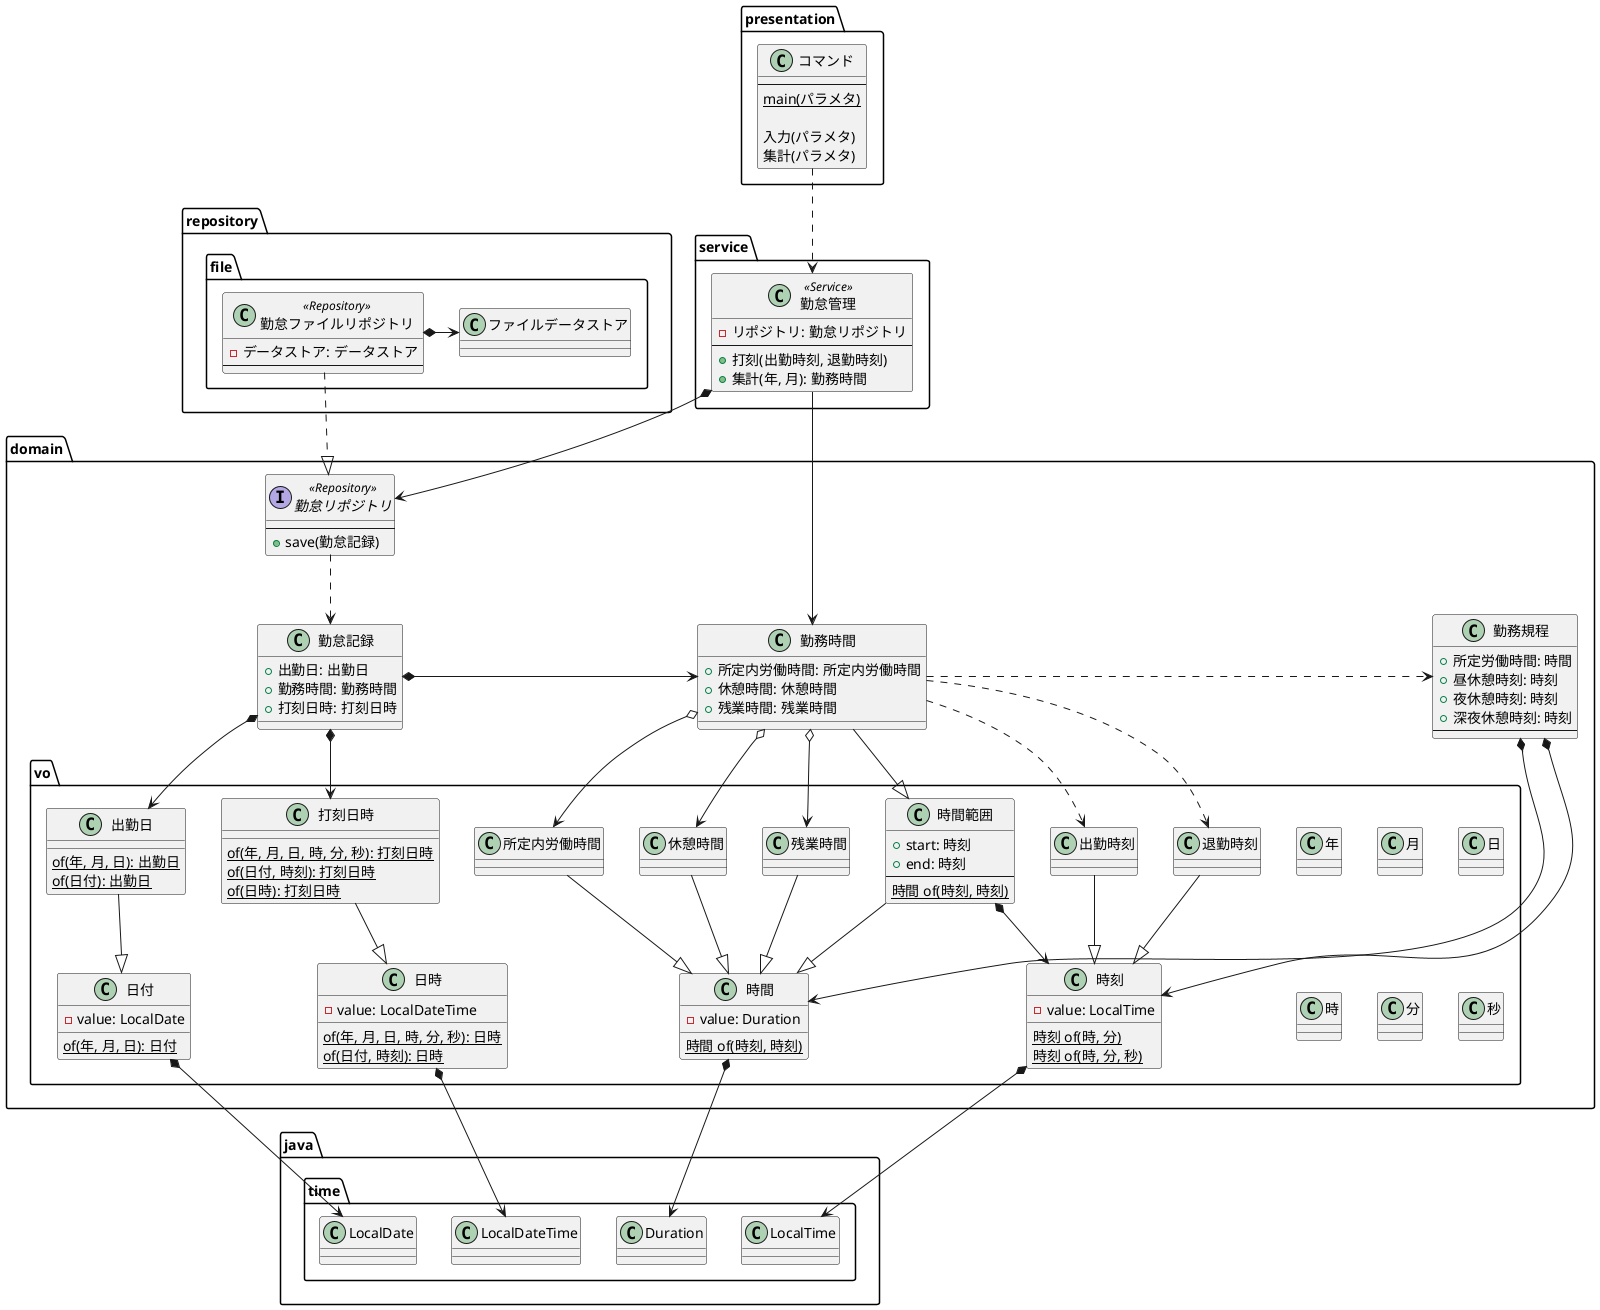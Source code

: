 @startuml

package java.time {
    class LocalDate
    class LocalTime
    class LocalDateTime
    class Duration
}

package domain {
    package vo {
        class 年
        class 月
        class 日
        class 時
        class 分
        class 秒

        class 日付 {
          - value: LocalDate
          {static} of(年, 月, 日): 日付
        }
        日付 *--> LocalDate

        class 時刻 {
          - value: LocalTime
          {static} 時刻 of(時, 分)
          {static} 時刻 of(時, 分, 秒)
        }
        時刻 *--> LocalTime

        class 時間 {
          - value: Duration
          {static} 時間 of(時刻, 時刻)
        }
        時間 *--> Duration

        class 時間範囲 {
          + start: 時刻
          + end: 時刻
          ----
          {static} 時間 of(時刻, 時刻)
        }
        時間範囲 --|> 時間
        時間範囲 *--> 時刻

        class 日時 {
          - value: LocalDateTime
          {static} of(年, 月, 日, 時, 分, 秒): 日時
          {static} of(日付, 時刻): 日時
        }
        日時 *--> LocalDateTime

        class 出勤日 {
          {static} of(年, 月, 日): 出勤日
          {static} of(日付): 出勤日
        }
        出勤日 --|> 日付

        class 出勤時刻
        出勤時刻 --|> 時刻

        class 退勤時刻
        退勤時刻 --|> 時刻

        class 所定内労働時間
        所定内労働時間 --|> 時間

        class 残業時間
        残業時間 --|> 時間

        class 休憩時間
        休憩時間 --|> 時間

        class 打刻日時 {
          {static} of(年, 月, 日, 時, 分, 秒): 打刻日時
          {static} of(日付, 時刻): 打刻日時
          {static} of(日時): 打刻日時
        }
        打刻日時 --|> 日時
    }

    class 勤務時間 {
      + 所定内労働時間: 所定内労働時間
      + 休憩時間: 休憩時間
      + 残業時間: 残業時間
    }
    勤務時間 --|> 時間範囲
    勤務時間 o--> 所定内労働時間
    勤務時間 o--> 休憩時間
    勤務時間 o--> 残業時間
    勤務時間 .> 勤務規程
    勤務時間 ..> 出勤時刻
    勤務時間 ..> 退勤時刻

    class 勤務規程 {
      + 所定労働時間: 時間
      + 昼休憩時刻: 時刻
      + 夜休憩時刻: 時刻
      + 深夜休憩時刻: 時刻
      ----
    }
    勤務規程 *---> 時間
    勤務規程 *---> 時刻

    class 勤怠記録 {
      + 出勤日: 出勤日
      + 勤務時間: 勤務時間
      + 打刻日時: 打刻日時
    }
    勤怠記録 *--> 出勤日
    勤怠記録 *-> 勤務時間
    勤怠記録 *--> 打刻日時

    interface 勤怠リポジトリ <<Repository>> {
      ----
      + save(勤怠記録)
    }
    勤怠リポジトリ ..> 勤怠記録
}

package service {
    ' Puncher
    class 勤怠管理 <<Service>> {
      - リポジトリ: 勤怠リポジトリ
      ----
      + 打刻(出勤時刻, 退勤時刻)
      + 集計(年, 月): 勤務時間
    }
    勤怠管理 *--> 勤怠リポジトリ
    勤怠管理 --> 勤務時間
}

package repository.file {
    class ファイルデータストア {
    }

    class 勤怠ファイルリポジトリ <<Repository>> {
      - データストア: データストア
      ----
    }
    勤怠ファイルリポジトリ ..|> 勤怠リポジトリ
    勤怠ファイルリポジトリ *-> ファイルデータストア
}

package presentation {
  class コマンド {
    ----
    {static} main(パラメタ)

    入力(パラメタ)
    集計(パラメタ)
  }

  コマンド ..> 勤怠管理
}

@enduml